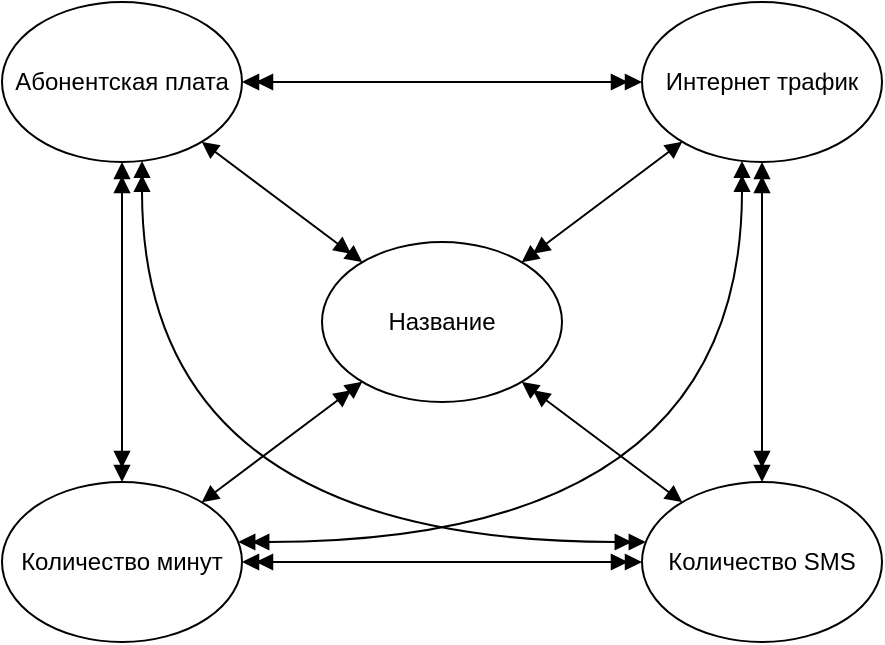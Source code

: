 <mxfile version="16.1.0" type="device"><diagram id="bjiwIFPa3C7VZGjJZWLB" name="Page-1"><mxGraphModel dx="982" dy="555" grid="1" gridSize="10" guides="1" tooltips="1" connect="1" arrows="1" fold="1" page="1" pageScale="1" pageWidth="827" pageHeight="1169" background="none" math="0" shadow="0"><root><mxCell id="0"/><mxCell id="1" parent="0"/><mxCell id="OgdQoFX8DZ056ajtmQ7H-3" value="Название" style="ellipse;whiteSpace=wrap;html=1;" parent="1" vertex="1"><mxGeometry x="320" y="360" width="120" height="80" as="geometry"/></mxCell><mxCell id="OgdQoFX8DZ056ajtmQ7H-4" value="Абонентская плата" style="ellipse;whiteSpace=wrap;html=1;" parent="1" vertex="1"><mxGeometry x="160" y="240" width="120" height="80" as="geometry"/></mxCell><mxCell id="OgdQoFX8DZ056ajtmQ7H-5" value="Интернет трафик" style="ellipse;whiteSpace=wrap;html=1;" parent="1" vertex="1"><mxGeometry x="480" y="240" width="120" height="80" as="geometry"/></mxCell><mxCell id="OgdQoFX8DZ056ajtmQ7H-6" value="Количество минут" style="ellipse;whiteSpace=wrap;html=1;" parent="1" vertex="1"><mxGeometry x="160" y="480" width="120" height="80" as="geometry"/></mxCell><mxCell id="OgdQoFX8DZ056ajtmQ7H-7" value="Количество SMS" style="ellipse;whiteSpace=wrap;html=1;" parent="1" vertex="1"><mxGeometry x="480" y="480" width="120" height="80" as="geometry"/></mxCell><mxCell id="OgdQoFX8DZ056ajtmQ7H-8" value="" style="endArrow=block;html=1;rounded=0;endFill=1;startArrow=doubleBlock;startFill=1;" parent="1" source="OgdQoFX8DZ056ajtmQ7H-3" target="OgdQoFX8DZ056ajtmQ7H-4" edge="1"><mxGeometry width="50" height="50" relative="1" as="geometry"><mxPoint x="310" y="360" as="sourcePoint"/><mxPoint x="250" y="320" as="targetPoint"/></mxGeometry></mxCell><mxCell id="OgdQoFX8DZ056ajtmQ7H-9" value="" style="endArrow=block;html=1;rounded=0;endFill=1;startArrow=doubleBlock;startFill=1;" parent="1" source="OgdQoFX8DZ056ajtmQ7H-3" target="OgdQoFX8DZ056ajtmQ7H-5" edge="1"><mxGeometry width="50" height="50" relative="1" as="geometry"><mxPoint x="350.067" y="380.146" as="sourcePoint"/><mxPoint x="269.862" y="319.896" as="targetPoint"/></mxGeometry></mxCell><mxCell id="OgdQoFX8DZ056ajtmQ7H-10" value="" style="endArrow=block;html=1;rounded=0;endFill=1;startArrow=doubleBlock;startFill=1;" parent="1" source="OgdQoFX8DZ056ajtmQ7H-3" target="OgdQoFX8DZ056ajtmQ7H-7" edge="1"><mxGeometry width="50" height="50" relative="1" as="geometry"><mxPoint x="429.933" y="380.146" as="sourcePoint"/><mxPoint x="510.138" y="319.896" as="targetPoint"/></mxGeometry></mxCell><mxCell id="OgdQoFX8DZ056ajtmQ7H-11" value="" style="endArrow=block;html=1;rounded=0;endFill=1;startArrow=doubleBlock;startFill=1;" parent="1" source="OgdQoFX8DZ056ajtmQ7H-3" target="OgdQoFX8DZ056ajtmQ7H-6" edge="1"><mxGeometry width="50" height="50" relative="1" as="geometry"><mxPoint x="439.933" y="390.146" as="sourcePoint"/><mxPoint x="520.138" y="329.896" as="targetPoint"/></mxGeometry></mxCell><mxCell id="OgdQoFX8DZ056ajtmQ7H-12" value="" style="endArrow=doubleBlock;html=1;rounded=0;endFill=1;startArrow=doubleBlock;startFill=1;" parent="1" source="OgdQoFX8DZ056ajtmQ7H-7" target="OgdQoFX8DZ056ajtmQ7H-5" edge="1"><mxGeometry width="50" height="50" relative="1" as="geometry"><mxPoint x="429.933" y="380.146" as="sourcePoint"/><mxPoint x="510.138" y="319.896" as="targetPoint"/></mxGeometry></mxCell><mxCell id="OgdQoFX8DZ056ajtmQ7H-13" value="" style="endArrow=doubleBlock;html=1;rounded=0;endFill=1;startArrow=doubleBlock;startFill=1;" parent="1" source="OgdQoFX8DZ056ajtmQ7H-7" target="OgdQoFX8DZ056ajtmQ7H-6" edge="1"><mxGeometry width="50" height="50" relative="1" as="geometry"><mxPoint x="550" y="490" as="sourcePoint"/><mxPoint x="550" y="330" as="targetPoint"/></mxGeometry></mxCell><mxCell id="OgdQoFX8DZ056ajtmQ7H-16" value="" style="endArrow=doubleBlock;html=1;rounded=0;endFill=1;startArrow=doubleBlock;startFill=1;" parent="1" source="OgdQoFX8DZ056ajtmQ7H-4" target="OgdQoFX8DZ056ajtmQ7H-6" edge="1"><mxGeometry width="50" height="50" relative="1" as="geometry"><mxPoint x="230" y="399.71" as="sourcePoint"/><mxPoint x="30" y="399.71" as="targetPoint"/></mxGeometry></mxCell><mxCell id="OgdQoFX8DZ056ajtmQ7H-17" value="" style="endArrow=doubleBlock;html=1;rounded=0;endFill=1;startArrow=doubleBlock;startFill=1;" parent="1" source="OgdQoFX8DZ056ajtmQ7H-4" target="OgdQoFX8DZ056ajtmQ7H-5" edge="1"><mxGeometry width="50" height="50" relative="1" as="geometry"><mxPoint x="550" y="490" as="sourcePoint"/><mxPoint x="550" y="330" as="targetPoint"/></mxGeometry></mxCell><mxCell id="OgdQoFX8DZ056ajtmQ7H-19" value="" style="endArrow=doubleBlock;html=1;rounded=0;endFill=1;startArrow=doubleBlock;startFill=1;edgeStyle=orthogonalEdgeStyle;curved=1;" parent="1" source="OgdQoFX8DZ056ajtmQ7H-6" target="OgdQoFX8DZ056ajtmQ7H-5" edge="1"><mxGeometry width="50" height="50" relative="1" as="geometry"><mxPoint x="491.093" y="522.399" as="sourcePoint"/><mxPoint x="240" y="329.441" as="targetPoint"/><Array as="points"><mxPoint x="530" y="510"/></Array></mxGeometry></mxCell><mxCell id="OgdQoFX8DZ056ajtmQ7H-20" value="" style="endArrow=doubleBlock;html=1;rounded=0;endFill=1;startArrow=doubleBlock;startFill=1;edgeStyle=orthogonalEdgeStyle;curved=1;" parent="1" source="OgdQoFX8DZ056ajtmQ7H-7" target="OgdQoFX8DZ056ajtmQ7H-4" edge="1"><mxGeometry width="50" height="50" relative="1" as="geometry"><mxPoint x="240" y="490.559" as="sourcePoint"/><mxPoint x="491.905" y="300" as="targetPoint"/><Array as="points"><mxPoint x="230" y="510"/></Array></mxGeometry></mxCell></root></mxGraphModel></diagram></mxfile>